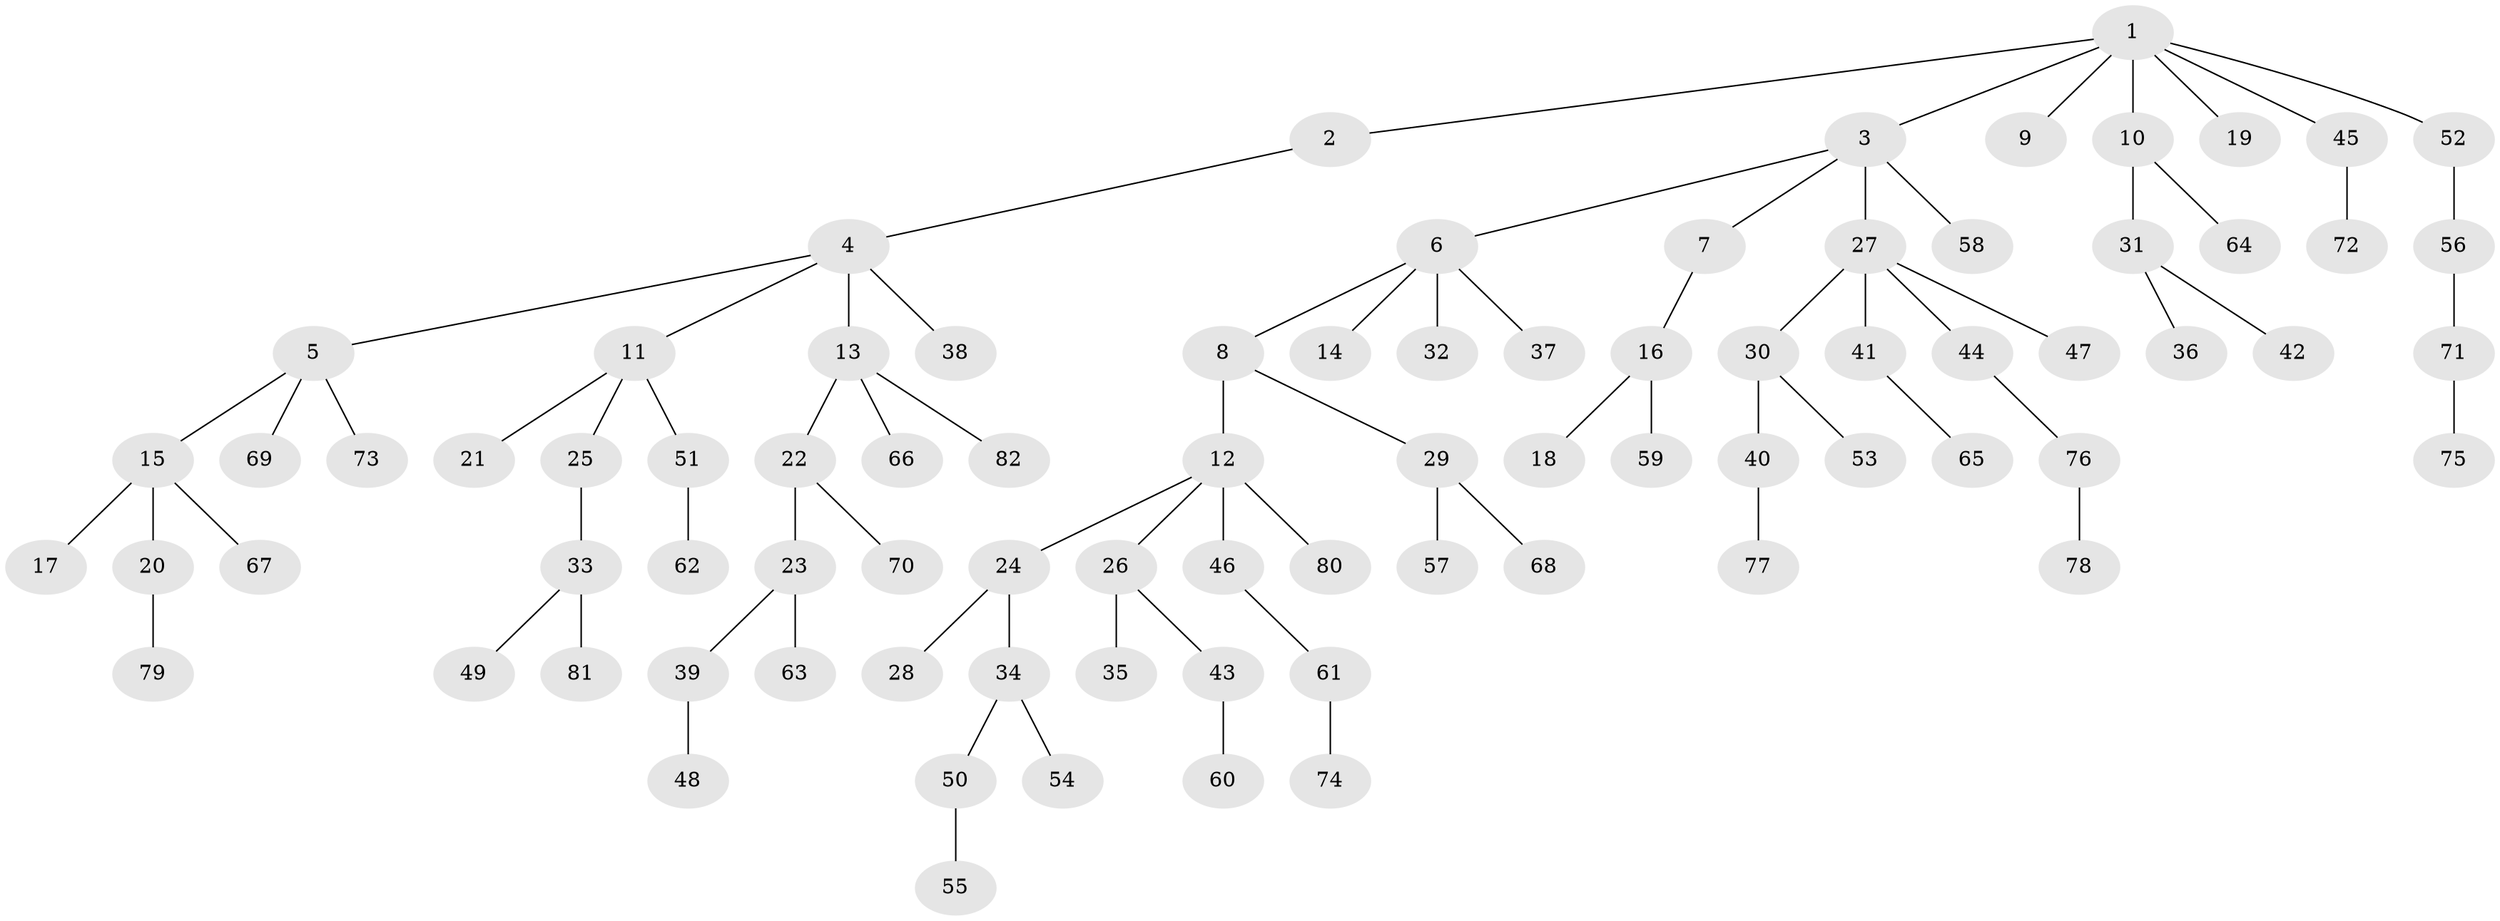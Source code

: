 // Generated by graph-tools (version 1.1) at 2025/15/03/09/25 04:15:22]
// undirected, 82 vertices, 81 edges
graph export_dot {
graph [start="1"]
  node [color=gray90,style=filled];
  1;
  2;
  3;
  4;
  5;
  6;
  7;
  8;
  9;
  10;
  11;
  12;
  13;
  14;
  15;
  16;
  17;
  18;
  19;
  20;
  21;
  22;
  23;
  24;
  25;
  26;
  27;
  28;
  29;
  30;
  31;
  32;
  33;
  34;
  35;
  36;
  37;
  38;
  39;
  40;
  41;
  42;
  43;
  44;
  45;
  46;
  47;
  48;
  49;
  50;
  51;
  52;
  53;
  54;
  55;
  56;
  57;
  58;
  59;
  60;
  61;
  62;
  63;
  64;
  65;
  66;
  67;
  68;
  69;
  70;
  71;
  72;
  73;
  74;
  75;
  76;
  77;
  78;
  79;
  80;
  81;
  82;
  1 -- 2;
  1 -- 3;
  1 -- 9;
  1 -- 10;
  1 -- 19;
  1 -- 45;
  1 -- 52;
  2 -- 4;
  3 -- 6;
  3 -- 7;
  3 -- 27;
  3 -- 58;
  4 -- 5;
  4 -- 11;
  4 -- 13;
  4 -- 38;
  5 -- 15;
  5 -- 69;
  5 -- 73;
  6 -- 8;
  6 -- 14;
  6 -- 32;
  6 -- 37;
  7 -- 16;
  8 -- 12;
  8 -- 29;
  10 -- 31;
  10 -- 64;
  11 -- 21;
  11 -- 25;
  11 -- 51;
  12 -- 24;
  12 -- 26;
  12 -- 46;
  12 -- 80;
  13 -- 22;
  13 -- 66;
  13 -- 82;
  15 -- 17;
  15 -- 20;
  15 -- 67;
  16 -- 18;
  16 -- 59;
  20 -- 79;
  22 -- 23;
  22 -- 70;
  23 -- 39;
  23 -- 63;
  24 -- 28;
  24 -- 34;
  25 -- 33;
  26 -- 35;
  26 -- 43;
  27 -- 30;
  27 -- 41;
  27 -- 44;
  27 -- 47;
  29 -- 57;
  29 -- 68;
  30 -- 40;
  30 -- 53;
  31 -- 36;
  31 -- 42;
  33 -- 49;
  33 -- 81;
  34 -- 50;
  34 -- 54;
  39 -- 48;
  40 -- 77;
  41 -- 65;
  43 -- 60;
  44 -- 76;
  45 -- 72;
  46 -- 61;
  50 -- 55;
  51 -- 62;
  52 -- 56;
  56 -- 71;
  61 -- 74;
  71 -- 75;
  76 -- 78;
}
